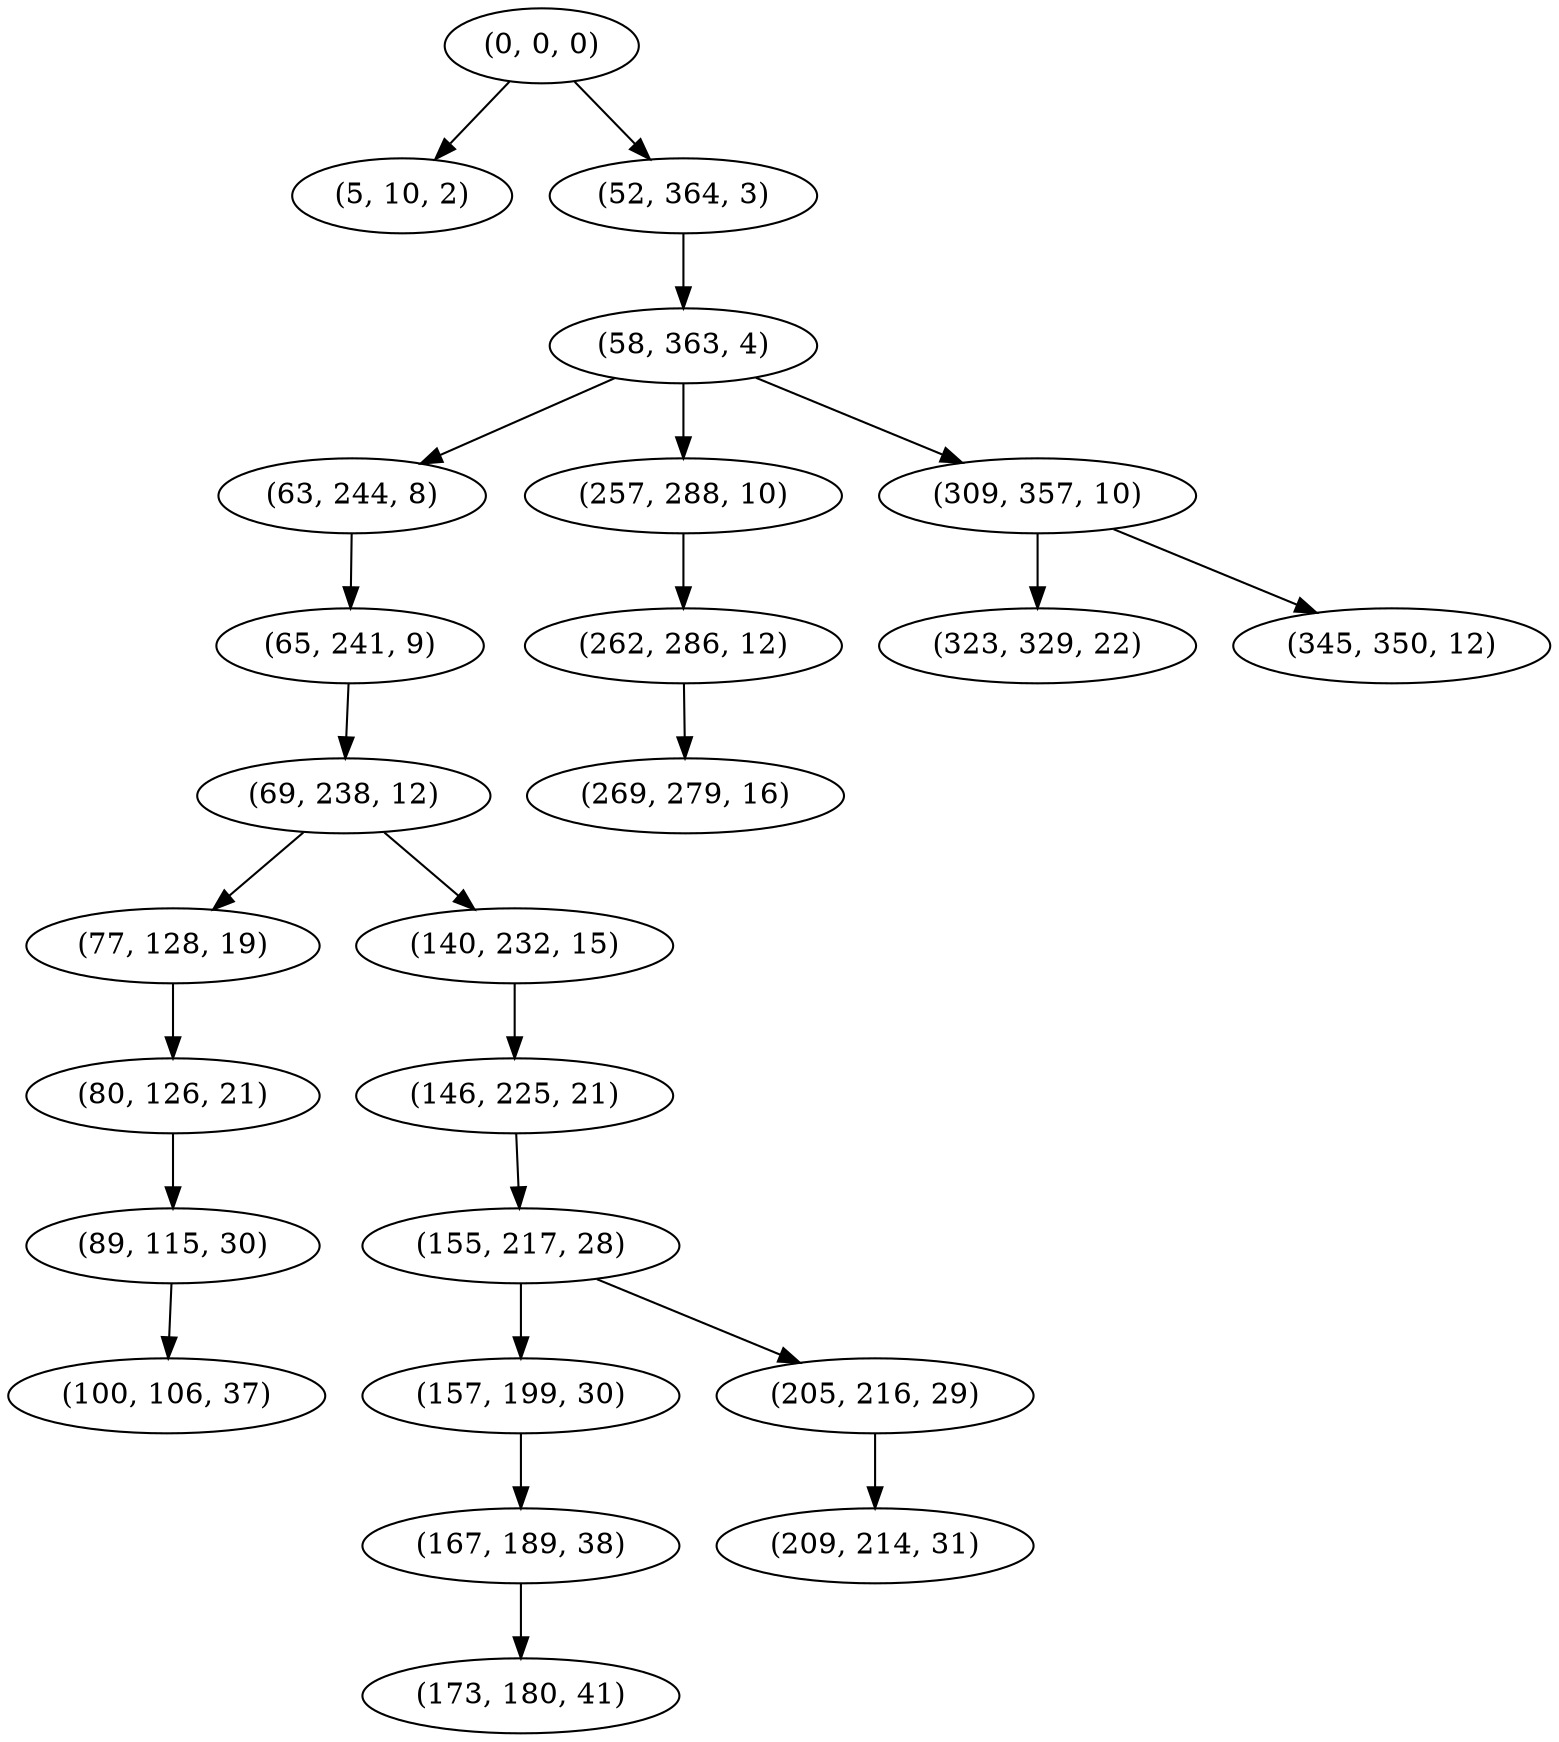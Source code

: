 digraph tree {
    "(0, 0, 0)";
    "(5, 10, 2)";
    "(52, 364, 3)";
    "(58, 363, 4)";
    "(63, 244, 8)";
    "(65, 241, 9)";
    "(69, 238, 12)";
    "(77, 128, 19)";
    "(80, 126, 21)";
    "(89, 115, 30)";
    "(100, 106, 37)";
    "(140, 232, 15)";
    "(146, 225, 21)";
    "(155, 217, 28)";
    "(157, 199, 30)";
    "(167, 189, 38)";
    "(173, 180, 41)";
    "(205, 216, 29)";
    "(209, 214, 31)";
    "(257, 288, 10)";
    "(262, 286, 12)";
    "(269, 279, 16)";
    "(309, 357, 10)";
    "(323, 329, 22)";
    "(345, 350, 12)";
    "(0, 0, 0)" -> "(5, 10, 2)";
    "(0, 0, 0)" -> "(52, 364, 3)";
    "(52, 364, 3)" -> "(58, 363, 4)";
    "(58, 363, 4)" -> "(63, 244, 8)";
    "(58, 363, 4)" -> "(257, 288, 10)";
    "(58, 363, 4)" -> "(309, 357, 10)";
    "(63, 244, 8)" -> "(65, 241, 9)";
    "(65, 241, 9)" -> "(69, 238, 12)";
    "(69, 238, 12)" -> "(77, 128, 19)";
    "(69, 238, 12)" -> "(140, 232, 15)";
    "(77, 128, 19)" -> "(80, 126, 21)";
    "(80, 126, 21)" -> "(89, 115, 30)";
    "(89, 115, 30)" -> "(100, 106, 37)";
    "(140, 232, 15)" -> "(146, 225, 21)";
    "(146, 225, 21)" -> "(155, 217, 28)";
    "(155, 217, 28)" -> "(157, 199, 30)";
    "(155, 217, 28)" -> "(205, 216, 29)";
    "(157, 199, 30)" -> "(167, 189, 38)";
    "(167, 189, 38)" -> "(173, 180, 41)";
    "(205, 216, 29)" -> "(209, 214, 31)";
    "(257, 288, 10)" -> "(262, 286, 12)";
    "(262, 286, 12)" -> "(269, 279, 16)";
    "(309, 357, 10)" -> "(323, 329, 22)";
    "(309, 357, 10)" -> "(345, 350, 12)";
}
